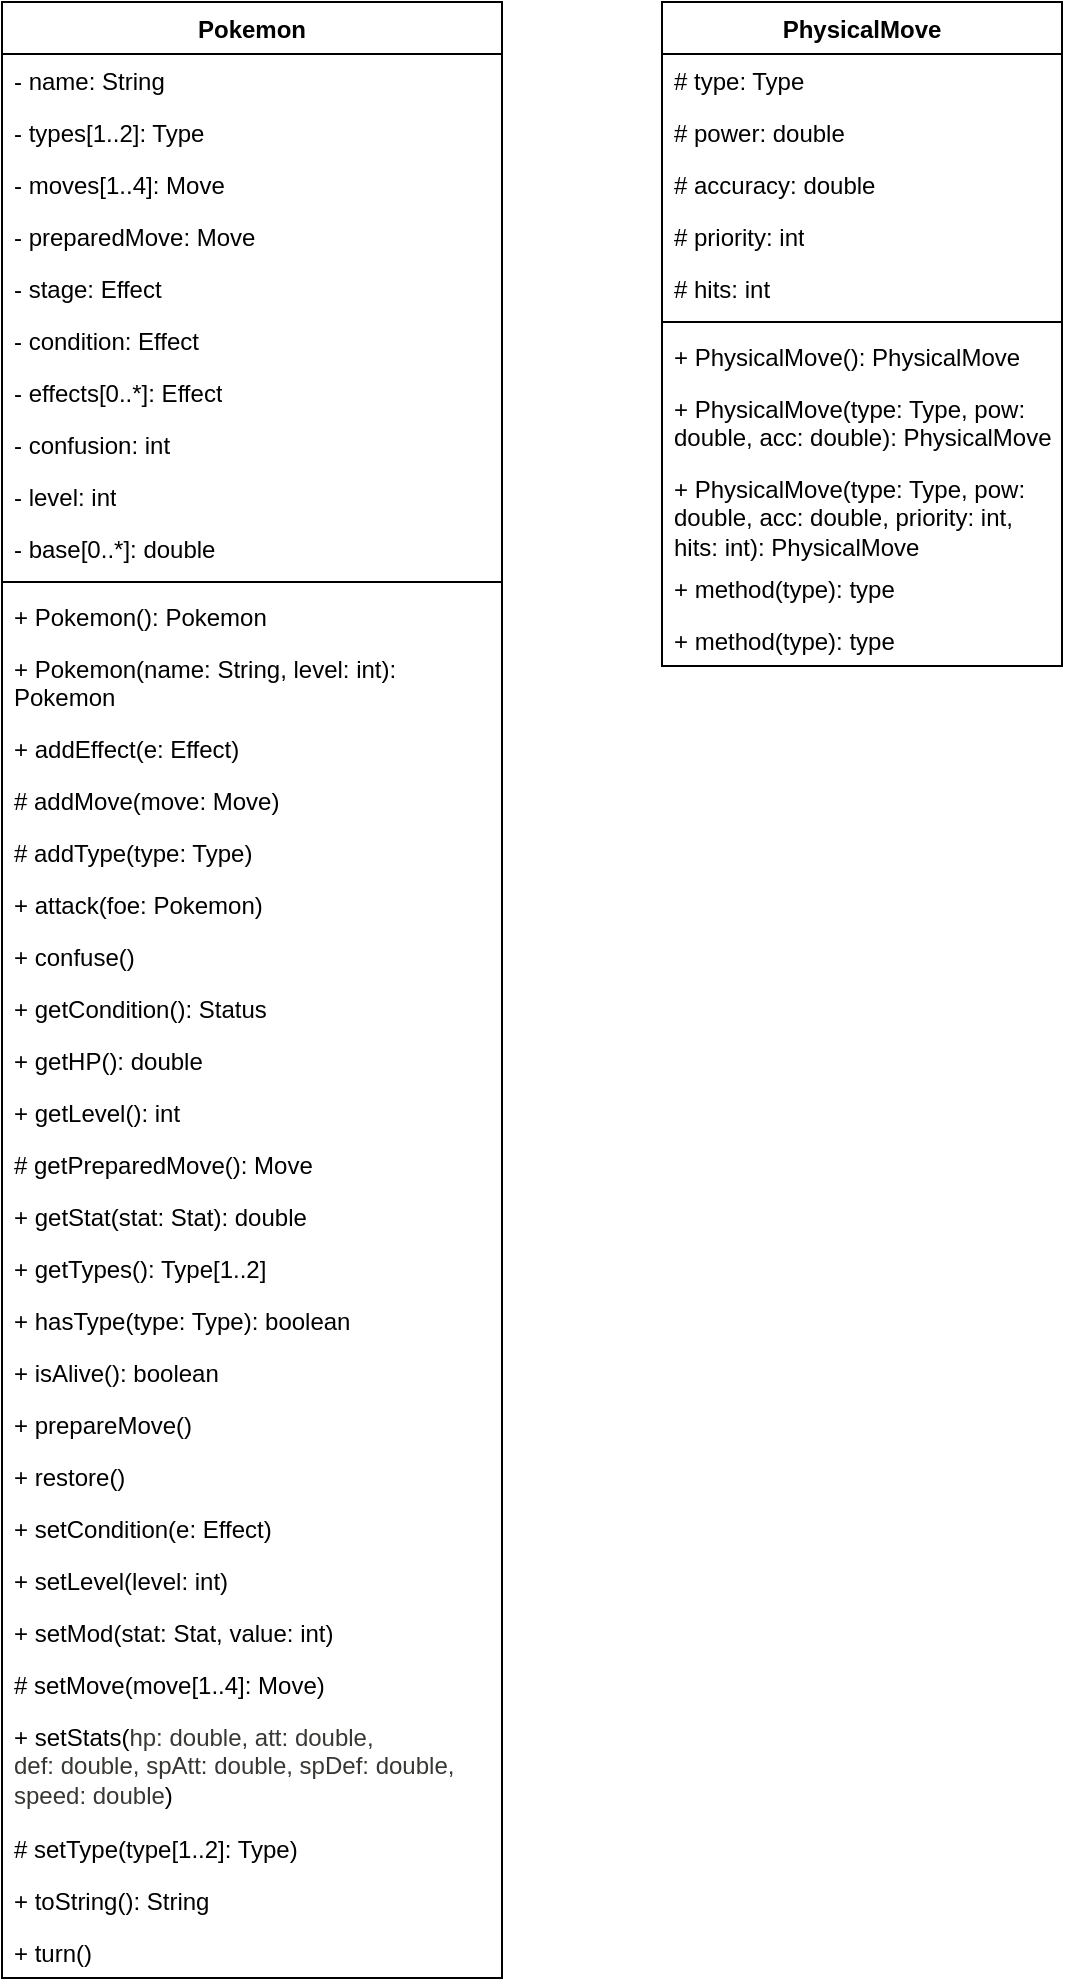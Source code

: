 <mxfile version="24.7.17">
  <diagram id="C5RBs43oDa-KdzZeNtuy" name="Page-1">
    <mxGraphModel dx="840" dy="475" grid="1" gridSize="10" guides="1" tooltips="1" connect="1" arrows="1" fold="1" page="1" pageScale="1" pageWidth="827" pageHeight="1169" math="0" shadow="0">
      <root>
        <mxCell id="WIyWlLk6GJQsqaUBKTNV-0" />
        <mxCell id="WIyWlLk6GJQsqaUBKTNV-1" parent="WIyWlLk6GJQsqaUBKTNV-0" />
        <mxCell id="9ZKs2qVR2nAnYhg3Whve-0" value="Pokemon" style="swimlane;fontStyle=1;align=center;verticalAlign=top;childLayout=stackLayout;horizontal=1;startSize=26;horizontalStack=0;resizeParent=1;resizeParentMax=0;resizeLast=0;collapsible=1;marginBottom=0;whiteSpace=wrap;html=1;" vertex="1" parent="WIyWlLk6GJQsqaUBKTNV-1">
          <mxGeometry x="70" y="120" width="250" height="988" as="geometry">
            <mxRectangle x="150" y="120" width="100" height="30" as="alternateBounds" />
          </mxGeometry>
        </mxCell>
        <mxCell id="9ZKs2qVR2nAnYhg3Whve-4" value="- name: String" style="text;strokeColor=none;fillColor=none;align=left;verticalAlign=top;spacingLeft=4;spacingRight=4;overflow=hidden;rotatable=0;points=[[0,0.5],[1,0.5]];portConstraint=eastwest;whiteSpace=wrap;html=1;" vertex="1" parent="9ZKs2qVR2nAnYhg3Whve-0">
          <mxGeometry y="26" width="250" height="26" as="geometry" />
        </mxCell>
        <mxCell id="9ZKs2qVR2nAnYhg3Whve-9" value="- types[1..2]: Type" style="text;strokeColor=none;fillColor=none;align=left;verticalAlign=top;spacingLeft=4;spacingRight=4;overflow=hidden;rotatable=0;points=[[0,0.5],[1,0.5]];portConstraint=eastwest;whiteSpace=wrap;html=1;" vertex="1" parent="9ZKs2qVR2nAnYhg3Whve-0">
          <mxGeometry y="52" width="250" height="26" as="geometry" />
        </mxCell>
        <mxCell id="9ZKs2qVR2nAnYhg3Whve-10" value="- moves[1..4]: Move" style="text;strokeColor=none;fillColor=none;align=left;verticalAlign=top;spacingLeft=4;spacingRight=4;overflow=hidden;rotatable=0;points=[[0,0.5],[1,0.5]];portConstraint=eastwest;whiteSpace=wrap;html=1;" vertex="1" parent="9ZKs2qVR2nAnYhg3Whve-0">
          <mxGeometry y="78" width="250" height="26" as="geometry" />
        </mxCell>
        <mxCell id="9ZKs2qVR2nAnYhg3Whve-18" value="- preparedMove: Move" style="text;strokeColor=none;fillColor=none;align=left;verticalAlign=top;spacingLeft=4;spacingRight=4;overflow=hidden;rotatable=0;points=[[0,0.5],[1,0.5]];portConstraint=eastwest;whiteSpace=wrap;html=1;" vertex="1" parent="9ZKs2qVR2nAnYhg3Whve-0">
          <mxGeometry y="104" width="250" height="26" as="geometry" />
        </mxCell>
        <mxCell id="9ZKs2qVR2nAnYhg3Whve-17" value="- stage: Effect" style="text;strokeColor=none;fillColor=none;align=left;verticalAlign=top;spacingLeft=4;spacingRight=4;overflow=hidden;rotatable=0;points=[[0,0.5],[1,0.5]];portConstraint=eastwest;whiteSpace=wrap;html=1;" vertex="1" parent="9ZKs2qVR2nAnYhg3Whve-0">
          <mxGeometry y="130" width="250" height="26" as="geometry" />
        </mxCell>
        <mxCell id="9ZKs2qVR2nAnYhg3Whve-16" value="- condition: Effect" style="text;strokeColor=none;fillColor=none;align=left;verticalAlign=top;spacingLeft=4;spacingRight=4;overflow=hidden;rotatable=0;points=[[0,0.5],[1,0.5]];portConstraint=eastwest;whiteSpace=wrap;html=1;" vertex="1" parent="9ZKs2qVR2nAnYhg3Whve-0">
          <mxGeometry y="156" width="250" height="26" as="geometry" />
        </mxCell>
        <mxCell id="9ZKs2qVR2nAnYhg3Whve-14" value="- effects[0..*]: Effect" style="text;strokeColor=none;fillColor=none;align=left;verticalAlign=top;spacingLeft=4;spacingRight=4;overflow=hidden;rotatable=0;points=[[0,0.5],[1,0.5]];portConstraint=eastwest;whiteSpace=wrap;html=1;" vertex="1" parent="9ZKs2qVR2nAnYhg3Whve-0">
          <mxGeometry y="182" width="250" height="26" as="geometry" />
        </mxCell>
        <mxCell id="9ZKs2qVR2nAnYhg3Whve-15" value="- confusion: int" style="text;strokeColor=none;fillColor=none;align=left;verticalAlign=top;spacingLeft=4;spacingRight=4;overflow=hidden;rotatable=0;points=[[0,0.5],[1,0.5]];portConstraint=eastwest;whiteSpace=wrap;html=1;" vertex="1" parent="9ZKs2qVR2nAnYhg3Whve-0">
          <mxGeometry y="208" width="250" height="26" as="geometry" />
        </mxCell>
        <mxCell id="9ZKs2qVR2nAnYhg3Whve-13" value="- level: int" style="text;strokeColor=none;fillColor=none;align=left;verticalAlign=top;spacingLeft=4;spacingRight=4;overflow=hidden;rotatable=0;points=[[0,0.5],[1,0.5]];portConstraint=eastwest;whiteSpace=wrap;html=1;" vertex="1" parent="9ZKs2qVR2nAnYhg3Whve-0">
          <mxGeometry y="234" width="250" height="26" as="geometry" />
        </mxCell>
        <mxCell id="9ZKs2qVR2nAnYhg3Whve-12" value="- base[0..*]: double" style="text;strokeColor=none;fillColor=none;align=left;verticalAlign=top;spacingLeft=4;spacingRight=4;overflow=hidden;rotatable=0;points=[[0,0.5],[1,0.5]];portConstraint=eastwest;whiteSpace=wrap;html=1;" vertex="1" parent="9ZKs2qVR2nAnYhg3Whve-0">
          <mxGeometry y="260" width="250" height="26" as="geometry" />
        </mxCell>
        <mxCell id="9ZKs2qVR2nAnYhg3Whve-2" value="" style="line;strokeWidth=1;fillColor=none;align=left;verticalAlign=middle;spacingTop=-1;spacingLeft=3;spacingRight=3;rotatable=0;labelPosition=right;points=[];portConstraint=eastwest;strokeColor=inherit;" vertex="1" parent="9ZKs2qVR2nAnYhg3Whve-0">
          <mxGeometry y="286" width="250" height="8" as="geometry" />
        </mxCell>
        <mxCell id="9ZKs2qVR2nAnYhg3Whve-19" value="+ Pokemon(): Pokemon" style="text;strokeColor=none;fillColor=none;align=left;verticalAlign=top;spacingLeft=4;spacingRight=4;overflow=hidden;rotatable=0;points=[[0,0.5],[1,0.5]];portConstraint=eastwest;whiteSpace=wrap;html=1;" vertex="1" parent="9ZKs2qVR2nAnYhg3Whve-0">
          <mxGeometry y="294" width="250" height="26" as="geometry" />
        </mxCell>
        <mxCell id="9ZKs2qVR2nAnYhg3Whve-3" value="+ Pokemon(name: String, level: int): Pokemon" style="text;strokeColor=none;fillColor=none;align=left;verticalAlign=top;spacingLeft=4;spacingRight=4;overflow=hidden;rotatable=0;points=[[0,0.5],[1,0.5]];portConstraint=eastwest;whiteSpace=wrap;html=1;" vertex="1" parent="9ZKs2qVR2nAnYhg3Whve-0">
          <mxGeometry y="320" width="250" height="40" as="geometry" />
        </mxCell>
        <mxCell id="9ZKs2qVR2nAnYhg3Whve-20" value="+ addEffect(e: Effect)" style="text;strokeColor=none;fillColor=none;align=left;verticalAlign=top;spacingLeft=4;spacingRight=4;overflow=hidden;rotatable=0;points=[[0,0.5],[1,0.5]];portConstraint=eastwest;whiteSpace=wrap;html=1;" vertex="1" parent="9ZKs2qVR2nAnYhg3Whve-0">
          <mxGeometry y="360" width="250" height="26" as="geometry" />
        </mxCell>
        <mxCell id="9ZKs2qVR2nAnYhg3Whve-21" value="# addMove(move: Move)" style="text;strokeColor=none;fillColor=none;align=left;verticalAlign=top;spacingLeft=4;spacingRight=4;overflow=hidden;rotatable=0;points=[[0,0.5],[1,0.5]];portConstraint=eastwest;whiteSpace=wrap;html=1;" vertex="1" parent="9ZKs2qVR2nAnYhg3Whve-0">
          <mxGeometry y="386" width="250" height="26" as="geometry" />
        </mxCell>
        <mxCell id="9ZKs2qVR2nAnYhg3Whve-22" value="# addType(type: Type)" style="text;strokeColor=none;fillColor=none;align=left;verticalAlign=top;spacingLeft=4;spacingRight=4;overflow=hidden;rotatable=0;points=[[0,0.5],[1,0.5]];portConstraint=eastwest;whiteSpace=wrap;html=1;" vertex="1" parent="9ZKs2qVR2nAnYhg3Whve-0">
          <mxGeometry y="412" width="250" height="26" as="geometry" />
        </mxCell>
        <mxCell id="9ZKs2qVR2nAnYhg3Whve-23" value="+ attack(foe: Pokemon)" style="text;strokeColor=none;fillColor=none;align=left;verticalAlign=top;spacingLeft=4;spacingRight=4;overflow=hidden;rotatable=0;points=[[0,0.5],[1,0.5]];portConstraint=eastwest;whiteSpace=wrap;html=1;" vertex="1" parent="9ZKs2qVR2nAnYhg3Whve-0">
          <mxGeometry y="438" width="250" height="26" as="geometry" />
        </mxCell>
        <mxCell id="9ZKs2qVR2nAnYhg3Whve-24" value="+ confuse()" style="text;strokeColor=none;fillColor=none;align=left;verticalAlign=top;spacingLeft=4;spacingRight=4;overflow=hidden;rotatable=0;points=[[0,0.5],[1,0.5]];portConstraint=eastwest;whiteSpace=wrap;html=1;" vertex="1" parent="9ZKs2qVR2nAnYhg3Whve-0">
          <mxGeometry y="464" width="250" height="26" as="geometry" />
        </mxCell>
        <mxCell id="9ZKs2qVR2nAnYhg3Whve-25" value="+ getCondition(): Status" style="text;strokeColor=none;fillColor=none;align=left;verticalAlign=top;spacingLeft=4;spacingRight=4;overflow=hidden;rotatable=0;points=[[0,0.5],[1,0.5]];portConstraint=eastwest;whiteSpace=wrap;html=1;" vertex="1" parent="9ZKs2qVR2nAnYhg3Whve-0">
          <mxGeometry y="490" width="250" height="26" as="geometry" />
        </mxCell>
        <mxCell id="9ZKs2qVR2nAnYhg3Whve-26" value="+ getHP(): double" style="text;strokeColor=none;fillColor=none;align=left;verticalAlign=top;spacingLeft=4;spacingRight=4;overflow=hidden;rotatable=0;points=[[0,0.5],[1,0.5]];portConstraint=eastwest;whiteSpace=wrap;html=1;" vertex="1" parent="9ZKs2qVR2nAnYhg3Whve-0">
          <mxGeometry y="516" width="250" height="26" as="geometry" />
        </mxCell>
        <mxCell id="9ZKs2qVR2nAnYhg3Whve-27" value="+ getLevel(): int" style="text;strokeColor=none;fillColor=none;align=left;verticalAlign=top;spacingLeft=4;spacingRight=4;overflow=hidden;rotatable=0;points=[[0,0.5],[1,0.5]];portConstraint=eastwest;whiteSpace=wrap;html=1;" vertex="1" parent="9ZKs2qVR2nAnYhg3Whve-0">
          <mxGeometry y="542" width="250" height="26" as="geometry" />
        </mxCell>
        <mxCell id="9ZKs2qVR2nAnYhg3Whve-28" value="# getPreparedMove(): Move" style="text;strokeColor=none;fillColor=none;align=left;verticalAlign=top;spacingLeft=4;spacingRight=4;overflow=hidden;rotatable=0;points=[[0,0.5],[1,0.5]];portConstraint=eastwest;whiteSpace=wrap;html=1;" vertex="1" parent="9ZKs2qVR2nAnYhg3Whve-0">
          <mxGeometry y="568" width="250" height="26" as="geometry" />
        </mxCell>
        <mxCell id="9ZKs2qVR2nAnYhg3Whve-29" value="+ getStat(stat: Stat): double" style="text;strokeColor=none;fillColor=none;align=left;verticalAlign=top;spacingLeft=4;spacingRight=4;overflow=hidden;rotatable=0;points=[[0,0.5],[1,0.5]];portConstraint=eastwest;whiteSpace=wrap;html=1;" vertex="1" parent="9ZKs2qVR2nAnYhg3Whve-0">
          <mxGeometry y="594" width="250" height="26" as="geometry" />
        </mxCell>
        <mxCell id="9ZKs2qVR2nAnYhg3Whve-30" value="+ getTypes(): Type[1..2]" style="text;strokeColor=none;fillColor=none;align=left;verticalAlign=top;spacingLeft=4;spacingRight=4;overflow=hidden;rotatable=0;points=[[0,0.5],[1,0.5]];portConstraint=eastwest;whiteSpace=wrap;html=1;" vertex="1" parent="9ZKs2qVR2nAnYhg3Whve-0">
          <mxGeometry y="620" width="250" height="26" as="geometry" />
        </mxCell>
        <mxCell id="9ZKs2qVR2nAnYhg3Whve-31" value="+ hasType(type: Type): boolean" style="text;strokeColor=none;fillColor=none;align=left;verticalAlign=top;spacingLeft=4;spacingRight=4;overflow=hidden;rotatable=0;points=[[0,0.5],[1,0.5]];portConstraint=eastwest;whiteSpace=wrap;html=1;" vertex="1" parent="9ZKs2qVR2nAnYhg3Whve-0">
          <mxGeometry y="646" width="250" height="26" as="geometry" />
        </mxCell>
        <mxCell id="9ZKs2qVR2nAnYhg3Whve-32" value="+ isAlive(): boolean" style="text;strokeColor=none;fillColor=none;align=left;verticalAlign=top;spacingLeft=4;spacingRight=4;overflow=hidden;rotatable=0;points=[[0,0.5],[1,0.5]];portConstraint=eastwest;whiteSpace=wrap;html=1;" vertex="1" parent="9ZKs2qVR2nAnYhg3Whve-0">
          <mxGeometry y="672" width="250" height="26" as="geometry" />
        </mxCell>
        <mxCell id="9ZKs2qVR2nAnYhg3Whve-33" value="+ prepareMove()" style="text;strokeColor=none;fillColor=none;align=left;verticalAlign=top;spacingLeft=4;spacingRight=4;overflow=hidden;rotatable=0;points=[[0,0.5],[1,0.5]];portConstraint=eastwest;whiteSpace=wrap;html=1;" vertex="1" parent="9ZKs2qVR2nAnYhg3Whve-0">
          <mxGeometry y="698" width="250" height="26" as="geometry" />
        </mxCell>
        <mxCell id="9ZKs2qVR2nAnYhg3Whve-34" value="+ restore()" style="text;strokeColor=none;fillColor=none;align=left;verticalAlign=top;spacingLeft=4;spacingRight=4;overflow=hidden;rotatable=0;points=[[0,0.5],[1,0.5]];portConstraint=eastwest;whiteSpace=wrap;html=1;" vertex="1" parent="9ZKs2qVR2nAnYhg3Whve-0">
          <mxGeometry y="724" width="250" height="26" as="geometry" />
        </mxCell>
        <mxCell id="9ZKs2qVR2nAnYhg3Whve-35" value="+ setCondition(e: Effect)" style="text;strokeColor=none;fillColor=none;align=left;verticalAlign=top;spacingLeft=4;spacingRight=4;overflow=hidden;rotatable=0;points=[[0,0.5],[1,0.5]];portConstraint=eastwest;whiteSpace=wrap;html=1;" vertex="1" parent="9ZKs2qVR2nAnYhg3Whve-0">
          <mxGeometry y="750" width="250" height="26" as="geometry" />
        </mxCell>
        <mxCell id="9ZKs2qVR2nAnYhg3Whve-36" value="+ setLevel(level: int)" style="text;strokeColor=none;fillColor=none;align=left;verticalAlign=top;spacingLeft=4;spacingRight=4;overflow=hidden;rotatable=0;points=[[0,0.5],[1,0.5]];portConstraint=eastwest;whiteSpace=wrap;html=1;" vertex="1" parent="9ZKs2qVR2nAnYhg3Whve-0">
          <mxGeometry y="776" width="250" height="26" as="geometry" />
        </mxCell>
        <mxCell id="9ZKs2qVR2nAnYhg3Whve-37" value="+ setMod(stat: Stat, value: int)" style="text;strokeColor=none;fillColor=none;align=left;verticalAlign=top;spacingLeft=4;spacingRight=4;overflow=hidden;rotatable=0;points=[[0,0.5],[1,0.5]];portConstraint=eastwest;whiteSpace=wrap;html=1;" vertex="1" parent="9ZKs2qVR2nAnYhg3Whve-0">
          <mxGeometry y="802" width="250" height="26" as="geometry" />
        </mxCell>
        <mxCell id="9ZKs2qVR2nAnYhg3Whve-38" value="# setMove(move[1..4]: Move)" style="text;strokeColor=none;fillColor=none;align=left;verticalAlign=top;spacingLeft=4;spacingRight=4;overflow=hidden;rotatable=0;points=[[0,0.5],[1,0.5]];portConstraint=eastwest;whiteSpace=wrap;html=1;" vertex="1" parent="9ZKs2qVR2nAnYhg3Whve-0">
          <mxGeometry y="828" width="250" height="26" as="geometry" />
        </mxCell>
        <mxCell id="9ZKs2qVR2nAnYhg3Whve-39" value="+ &lt;font face=&quot;Helvetica&quot;&gt;setStats(&lt;font style=&quot;font-size: 12px;&quot; color=&quot;#353833&quot;&gt;hp: double, att:&amp;nbsp;&lt;/font&gt;&lt;/font&gt;&lt;span style=&quot;color: rgb(53, 56, 51);&quot;&gt;double&lt;/span&gt;&lt;font face=&quot;Helvetica&quot;&gt;&lt;font style=&quot;font-size: 12px;&quot; color=&quot;#353833&quot;&gt;, def:&amp;nbsp;&lt;/font&gt;&lt;/font&gt;&lt;span style=&quot;color: rgb(53, 56, 51);&quot;&gt;double&lt;/span&gt;&lt;font face=&quot;Helvetica&quot;&gt;&lt;font style=&quot;font-size: 12px;&quot; color=&quot;#353833&quot;&gt;, spAtt:&amp;nbsp;&lt;/font&gt;&lt;/font&gt;&lt;span style=&quot;color: rgb(53, 56, 51);&quot;&gt;double&lt;/span&gt;&lt;font face=&quot;Helvetica&quot;&gt;&lt;font style=&quot;font-size: 12px;&quot; color=&quot;#353833&quot;&gt;, spDef:&amp;nbsp;&lt;/font&gt;&lt;/font&gt;&lt;span style=&quot;color: rgb(53, 56, 51);&quot;&gt;double&lt;/span&gt;&lt;font face=&quot;Helvetica&quot;&gt;&lt;font style=&quot;font-size: 12px;&quot; color=&quot;#353833&quot;&gt;, speed:&amp;nbsp;&lt;/font&gt;&lt;/font&gt;&lt;span style=&quot;color: rgb(53, 56, 51);&quot;&gt;double&lt;/span&gt;&lt;font face=&quot;Helvetica&quot;&gt;)&lt;/font&gt;" style="text;strokeColor=none;fillColor=none;align=left;verticalAlign=top;spacingLeft=4;spacingRight=4;overflow=hidden;rotatable=0;points=[[0,0.5],[1,0.5]];portConstraint=eastwest;whiteSpace=wrap;html=1;" vertex="1" parent="9ZKs2qVR2nAnYhg3Whve-0">
          <mxGeometry y="854" width="250" height="56" as="geometry" />
        </mxCell>
        <mxCell id="9ZKs2qVR2nAnYhg3Whve-40" value="# setType(type[1..2]: Type)" style="text;strokeColor=none;fillColor=none;align=left;verticalAlign=top;spacingLeft=4;spacingRight=4;overflow=hidden;rotatable=0;points=[[0,0.5],[1,0.5]];portConstraint=eastwest;whiteSpace=wrap;html=1;" vertex="1" parent="9ZKs2qVR2nAnYhg3Whve-0">
          <mxGeometry y="910" width="250" height="26" as="geometry" />
        </mxCell>
        <mxCell id="9ZKs2qVR2nAnYhg3Whve-41" value="+ toString(): String" style="text;strokeColor=none;fillColor=none;align=left;verticalAlign=top;spacingLeft=4;spacingRight=4;overflow=hidden;rotatable=0;points=[[0,0.5],[1,0.5]];portConstraint=eastwest;whiteSpace=wrap;html=1;" vertex="1" parent="9ZKs2qVR2nAnYhg3Whve-0">
          <mxGeometry y="936" width="250" height="26" as="geometry" />
        </mxCell>
        <mxCell id="9ZKs2qVR2nAnYhg3Whve-42" value="+ turn()" style="text;strokeColor=none;fillColor=none;align=left;verticalAlign=top;spacingLeft=4;spacingRight=4;overflow=hidden;rotatable=0;points=[[0,0.5],[1,0.5]];portConstraint=eastwest;whiteSpace=wrap;html=1;" vertex="1" parent="9ZKs2qVR2nAnYhg3Whve-0">
          <mxGeometry y="962" width="250" height="26" as="geometry" />
        </mxCell>
        <mxCell id="9ZKs2qVR2nAnYhg3Whve-43" value="PhysicalMove" style="swimlane;fontStyle=1;align=center;verticalAlign=top;childLayout=stackLayout;horizontal=1;startSize=26;horizontalStack=0;resizeParent=1;resizeParentMax=0;resizeLast=0;collapsible=1;marginBottom=0;whiteSpace=wrap;html=1;" vertex="1" parent="WIyWlLk6GJQsqaUBKTNV-1">
          <mxGeometry x="400" y="120" width="200" height="332" as="geometry" />
        </mxCell>
        <mxCell id="9ZKs2qVR2nAnYhg3Whve-47" value="# type: Type" style="text;strokeColor=none;fillColor=none;align=left;verticalAlign=top;spacingLeft=4;spacingRight=4;overflow=hidden;rotatable=0;points=[[0,0.5],[1,0.5]];portConstraint=eastwest;whiteSpace=wrap;html=1;" vertex="1" parent="9ZKs2qVR2nAnYhg3Whve-43">
          <mxGeometry y="26" width="200" height="26" as="geometry" />
        </mxCell>
        <mxCell id="9ZKs2qVR2nAnYhg3Whve-48" value="# power: double" style="text;strokeColor=none;fillColor=none;align=left;verticalAlign=top;spacingLeft=4;spacingRight=4;overflow=hidden;rotatable=0;points=[[0,0.5],[1,0.5]];portConstraint=eastwest;whiteSpace=wrap;html=1;" vertex="1" parent="9ZKs2qVR2nAnYhg3Whve-43">
          <mxGeometry y="52" width="200" height="26" as="geometry" />
        </mxCell>
        <mxCell id="9ZKs2qVR2nAnYhg3Whve-49" value="# accuracy: double" style="text;strokeColor=none;fillColor=none;align=left;verticalAlign=top;spacingLeft=4;spacingRight=4;overflow=hidden;rotatable=0;points=[[0,0.5],[1,0.5]];portConstraint=eastwest;whiteSpace=wrap;html=1;" vertex="1" parent="9ZKs2qVR2nAnYhg3Whve-43">
          <mxGeometry y="78" width="200" height="26" as="geometry" />
        </mxCell>
        <mxCell id="9ZKs2qVR2nAnYhg3Whve-50" value="# priority: int" style="text;strokeColor=none;fillColor=none;align=left;verticalAlign=top;spacingLeft=4;spacingRight=4;overflow=hidden;rotatable=0;points=[[0,0.5],[1,0.5]];portConstraint=eastwest;whiteSpace=wrap;html=1;" vertex="1" parent="9ZKs2qVR2nAnYhg3Whve-43">
          <mxGeometry y="104" width="200" height="26" as="geometry" />
        </mxCell>
        <mxCell id="9ZKs2qVR2nAnYhg3Whve-44" value="# hits: int" style="text;strokeColor=none;fillColor=none;align=left;verticalAlign=top;spacingLeft=4;spacingRight=4;overflow=hidden;rotatable=0;points=[[0,0.5],[1,0.5]];portConstraint=eastwest;whiteSpace=wrap;html=1;" vertex="1" parent="9ZKs2qVR2nAnYhg3Whve-43">
          <mxGeometry y="130" width="200" height="26" as="geometry" />
        </mxCell>
        <mxCell id="9ZKs2qVR2nAnYhg3Whve-45" value="" style="line;strokeWidth=1;fillColor=none;align=left;verticalAlign=middle;spacingTop=-1;spacingLeft=3;spacingRight=3;rotatable=0;labelPosition=right;points=[];portConstraint=eastwest;strokeColor=inherit;" vertex="1" parent="9ZKs2qVR2nAnYhg3Whve-43">
          <mxGeometry y="156" width="200" height="8" as="geometry" />
        </mxCell>
        <mxCell id="9ZKs2qVR2nAnYhg3Whve-46" value="+ PhysicalMove(): PhysicalMove" style="text;strokeColor=none;fillColor=none;align=left;verticalAlign=top;spacingLeft=4;spacingRight=4;overflow=hidden;rotatable=0;points=[[0,0.5],[1,0.5]];portConstraint=eastwest;whiteSpace=wrap;html=1;" vertex="1" parent="9ZKs2qVR2nAnYhg3Whve-43">
          <mxGeometry y="164" width="200" height="26" as="geometry" />
        </mxCell>
        <mxCell id="9ZKs2qVR2nAnYhg3Whve-51" value="+ PhysicalMove(type: Type, pow: double, acc: double): PhysicalMove" style="text;strokeColor=none;fillColor=none;align=left;verticalAlign=top;spacingLeft=4;spacingRight=4;overflow=hidden;rotatable=0;points=[[0,0.5],[1,0.5]];portConstraint=eastwest;whiteSpace=wrap;html=1;" vertex="1" parent="9ZKs2qVR2nAnYhg3Whve-43">
          <mxGeometry y="190" width="200" height="40" as="geometry" />
        </mxCell>
        <mxCell id="9ZKs2qVR2nAnYhg3Whve-52" value="+ PhysicalMove(type: Type, pow: double, acc: double, priority: int, hits: int): PhysicalMove" style="text;strokeColor=none;fillColor=none;align=left;verticalAlign=top;spacingLeft=4;spacingRight=4;overflow=hidden;rotatable=0;points=[[0,0.5],[1,0.5]];portConstraint=eastwest;whiteSpace=wrap;html=1;" vertex="1" parent="9ZKs2qVR2nAnYhg3Whve-43">
          <mxGeometry y="230" width="200" height="50" as="geometry" />
        </mxCell>
        <mxCell id="9ZKs2qVR2nAnYhg3Whve-53" value="+ method(type): type" style="text;strokeColor=none;fillColor=none;align=left;verticalAlign=top;spacingLeft=4;spacingRight=4;overflow=hidden;rotatable=0;points=[[0,0.5],[1,0.5]];portConstraint=eastwest;whiteSpace=wrap;html=1;" vertex="1" parent="9ZKs2qVR2nAnYhg3Whve-43">
          <mxGeometry y="280" width="200" height="26" as="geometry" />
        </mxCell>
        <mxCell id="9ZKs2qVR2nAnYhg3Whve-54" value="+ method(type): type" style="text;strokeColor=none;fillColor=none;align=left;verticalAlign=top;spacingLeft=4;spacingRight=4;overflow=hidden;rotatable=0;points=[[0,0.5],[1,0.5]];portConstraint=eastwest;whiteSpace=wrap;html=1;" vertex="1" parent="9ZKs2qVR2nAnYhg3Whve-43">
          <mxGeometry y="306" width="200" height="26" as="geometry" />
        </mxCell>
      </root>
    </mxGraphModel>
  </diagram>
</mxfile>
